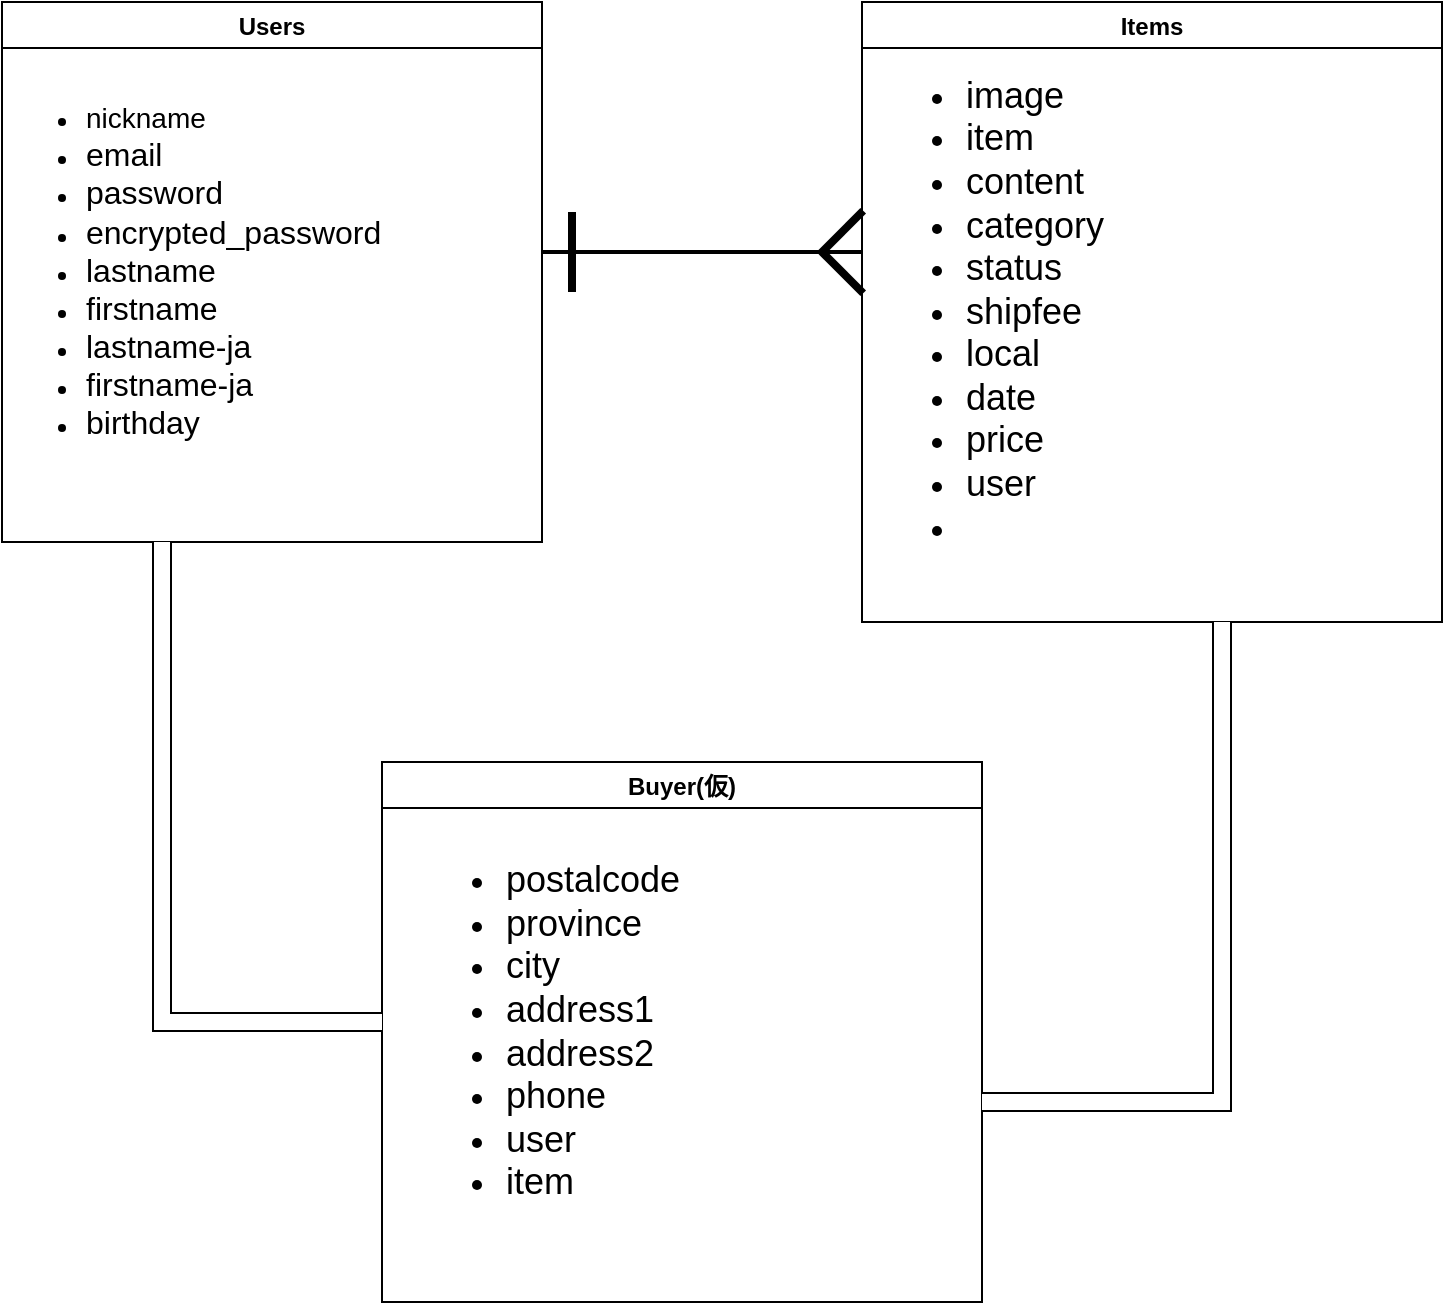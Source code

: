 <mxfile>
    <diagram id="sRJumiYJHYwXCm755tta" name="ページ1">
        <mxGraphModel dx="501" dy="736" grid="1" gridSize="10" guides="1" tooltips="1" connect="1" arrows="1" fold="1" page="1" pageScale="1" pageWidth="827" pageHeight="1169" math="0" shadow="0">
            <root>
                <mxCell id="0"/>
                <mxCell id="1" parent="0"/>
                <mxCell id="2" value="Users" style="swimlane;" vertex="1" parent="1">
                    <mxGeometry x="40" y="30" width="270" height="270" as="geometry"/>
                </mxCell>
                <mxCell id="7" value="&lt;ul&gt;&lt;li&gt;&lt;span style=&quot;font-size: 14px&quot;&gt;nickname&lt;/span&gt;&lt;/li&gt;&lt;li&gt;&lt;font size=&quot;3&quot;&gt;email&lt;/font&gt;&lt;/li&gt;&lt;li&gt;&lt;font size=&quot;3&quot;&gt;password&lt;/font&gt;&lt;/li&gt;&lt;li&gt;&lt;font size=&quot;3&quot;&gt;encrypted_password&lt;/font&gt;&lt;/li&gt;&lt;li&gt;&lt;font size=&quot;3&quot;&gt;lastname&lt;/font&gt;&lt;/li&gt;&lt;li&gt;&lt;font size=&quot;3&quot;&gt;firstname&lt;/font&gt;&lt;/li&gt;&lt;li&gt;&lt;font size=&quot;3&quot;&gt;lastname-ja&lt;/font&gt;&lt;/li&gt;&lt;li&gt;&lt;font size=&quot;3&quot;&gt;firstname-ja&lt;/font&gt;&lt;/li&gt;&lt;li&gt;&lt;font size=&quot;3&quot;&gt;birthday&lt;/font&gt;&lt;/li&gt;&lt;/ul&gt;" style="text;strokeColor=none;fillColor=none;html=1;whiteSpace=wrap;verticalAlign=middle;overflow=hidden;" vertex="1" parent="2">
                    <mxGeometry y="15" width="240" height="240" as="geometry"/>
                </mxCell>
                <mxCell id="5" value="Items" style="swimlane;" vertex="1" parent="1">
                    <mxGeometry x="470" y="30" width="290" height="310" as="geometry"/>
                </mxCell>
                <mxCell id="8" value="&lt;ul style=&quot;font-size: 18px&quot;&gt;&lt;li&gt;image&lt;/li&gt;&lt;li&gt;item&lt;/li&gt;&lt;li&gt;content&lt;/li&gt;&lt;li&gt;category&lt;/li&gt;&lt;li&gt;status&lt;/li&gt;&lt;li&gt;shipfee&lt;/li&gt;&lt;li&gt;local&lt;/li&gt;&lt;li&gt;date&lt;/li&gt;&lt;li&gt;price&lt;/li&gt;&lt;li&gt;user&lt;/li&gt;&lt;li&gt;&lt;br&gt;&lt;/li&gt;&lt;/ul&gt;" style="text;strokeColor=none;fillColor=none;html=1;whiteSpace=wrap;verticalAlign=middle;overflow=hidden;" vertex="1" parent="5">
                    <mxGeometry x="10" y="15" width="240" height="280" as="geometry"/>
                </mxCell>
                <mxCell id="6" value="Buyer(仮)" style="swimlane;" vertex="1" parent="1">
                    <mxGeometry x="230" y="410" width="300" height="270" as="geometry"/>
                </mxCell>
                <mxCell id="9" value="&lt;ul style=&quot;font-size: 18px&quot;&gt;&lt;li&gt;postalcode&lt;/li&gt;&lt;li&gt;province&lt;/li&gt;&lt;li&gt;city&lt;/li&gt;&lt;li&gt;address1&lt;/li&gt;&lt;li&gt;address2&lt;/li&gt;&lt;li&gt;phone&lt;/li&gt;&lt;li&gt;user&lt;/li&gt;&lt;li&gt;item&lt;/li&gt;&lt;/ul&gt;" style="text;strokeColor=none;fillColor=none;html=1;whiteSpace=wrap;verticalAlign=middle;overflow=hidden;" vertex="1" parent="6">
                    <mxGeometry x="20" y="10" width="240" height="250" as="geometry"/>
                </mxCell>
                <mxCell id="12" value="" style="line;strokeWidth=2;html=1;fontSize=18;" vertex="1" parent="1">
                    <mxGeometry x="310" y="150" width="160" height="10" as="geometry"/>
                </mxCell>
                <mxCell id="13" value="" style="line;strokeWidth=4;direction=south;html=1;perimeter=backbonePerimeter;points=[];outlineConnect=0;fontSize=18;" vertex="1" parent="1">
                    <mxGeometry x="320" y="135" width="10" height="40" as="geometry"/>
                </mxCell>
                <mxCell id="14" value="" style="line;strokeWidth=4;html=1;perimeter=backbonePerimeter;points=[];outlineConnect=0;fontSize=18;rotation=45;" vertex="1" parent="1">
                    <mxGeometry x="445" y="160" width="30" height="10" as="geometry"/>
                </mxCell>
                <mxCell id="16" value="" style="line;strokeWidth=4;html=1;perimeter=backbonePerimeter;points=[];outlineConnect=0;fontSize=18;rotation=-45;" vertex="1" parent="1">
                    <mxGeometry x="445" y="140" width="30" height="10" as="geometry"/>
                </mxCell>
                <mxCell id="18" style="edgeStyle=none;html=1;fontSize=18;" edge="1" parent="1">
                    <mxGeometry relative="1" as="geometry">
                        <mxPoint x="600" y="290" as="targetPoint"/>
                        <mxPoint x="600" y="290" as="sourcePoint"/>
                    </mxGeometry>
                </mxCell>
                <mxCell id="19" value="" style="shape=filledEdge;rounded=0;fixDash=1;endArrow=none;strokeWidth=10;fillColor=#ffffff;edgeStyle=orthogonalEdgeStyle;fontSize=18;jumpSize=1;" edge="1" parent="1">
                    <mxGeometry width="60" height="40" relative="1" as="geometry">
                        <mxPoint x="230" y="540" as="sourcePoint"/>
                        <mxPoint x="120" y="300" as="targetPoint"/>
                        <Array as="points">
                            <mxPoint x="220" y="540"/>
                            <mxPoint x="120" y="540"/>
                        </Array>
                    </mxGeometry>
                </mxCell>
                <mxCell id="24" value="" style="shape=filledEdge;rounded=0;fixDash=1;endArrow=none;strokeWidth=10;fillColor=#ffffff;edgeStyle=orthogonalEdgeStyle;fontSize=18;jumpSize=1;" edge="1" parent="1">
                    <mxGeometry width="60" height="40" relative="1" as="geometry">
                        <mxPoint x="530" y="580" as="sourcePoint"/>
                        <mxPoint x="650" y="340" as="targetPoint"/>
                        <Array as="points">
                            <mxPoint x="650" y="580"/>
                        </Array>
                    </mxGeometry>
                </mxCell>
            </root>
        </mxGraphModel>
    </diagram>
</mxfile>